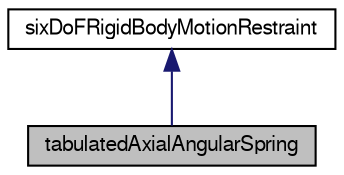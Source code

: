 digraph "tabulatedAxialAngularSpring"
{
  bgcolor="transparent";
  edge [fontname="FreeSans",fontsize="10",labelfontname="FreeSans",labelfontsize="10"];
  node [fontname="FreeSans",fontsize="10",shape=record];
  Node1 [label="tabulatedAxialAngularSpring",height=0.2,width=0.4,color="black", fillcolor="grey75", style="filled" fontcolor="black"];
  Node2 -> Node1 [dir="back",color="midnightblue",fontsize="10",style="solid",fontname="FreeSans"];
  Node2 [label="sixDoFRigidBodyMotionRestraint",height=0.2,width=0.4,color="black",URL="$a02262.html",tooltip="Base class for defining restraints for sixDoF motions. "];
}
